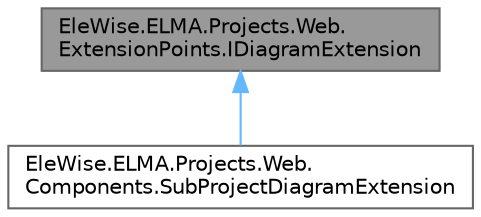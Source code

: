 digraph "EleWise.ELMA.Projects.Web.ExtensionPoints.IDiagramExtension"
{
 // LATEX_PDF_SIZE
  bgcolor="transparent";
  edge [fontname=Helvetica,fontsize=10,labelfontname=Helvetica,labelfontsize=10];
  node [fontname=Helvetica,fontsize=10,shape=box,height=0.2,width=0.4];
  Node1 [id="Node000001",label="EleWise.ELMA.Projects.Web.\lExtensionPoints.IDiagramExtension",height=0.2,width=0.4,color="gray40", fillcolor="grey60", style="filled", fontcolor="black",tooltip="Точка расширения для визуализации элементов на диаграмме Ганта"];
  Node1 -> Node2 [id="edge1_Node000001_Node000002",dir="back",color="steelblue1",style="solid",tooltip=" "];
  Node2 [id="Node000002",label="EleWise.ELMA.Projects.Web.\lComponents.SubProjectDiagramExtension",height=0.2,width=0.4,color="gray40", fillcolor="white", style="filled",tooltip=" "];
}
